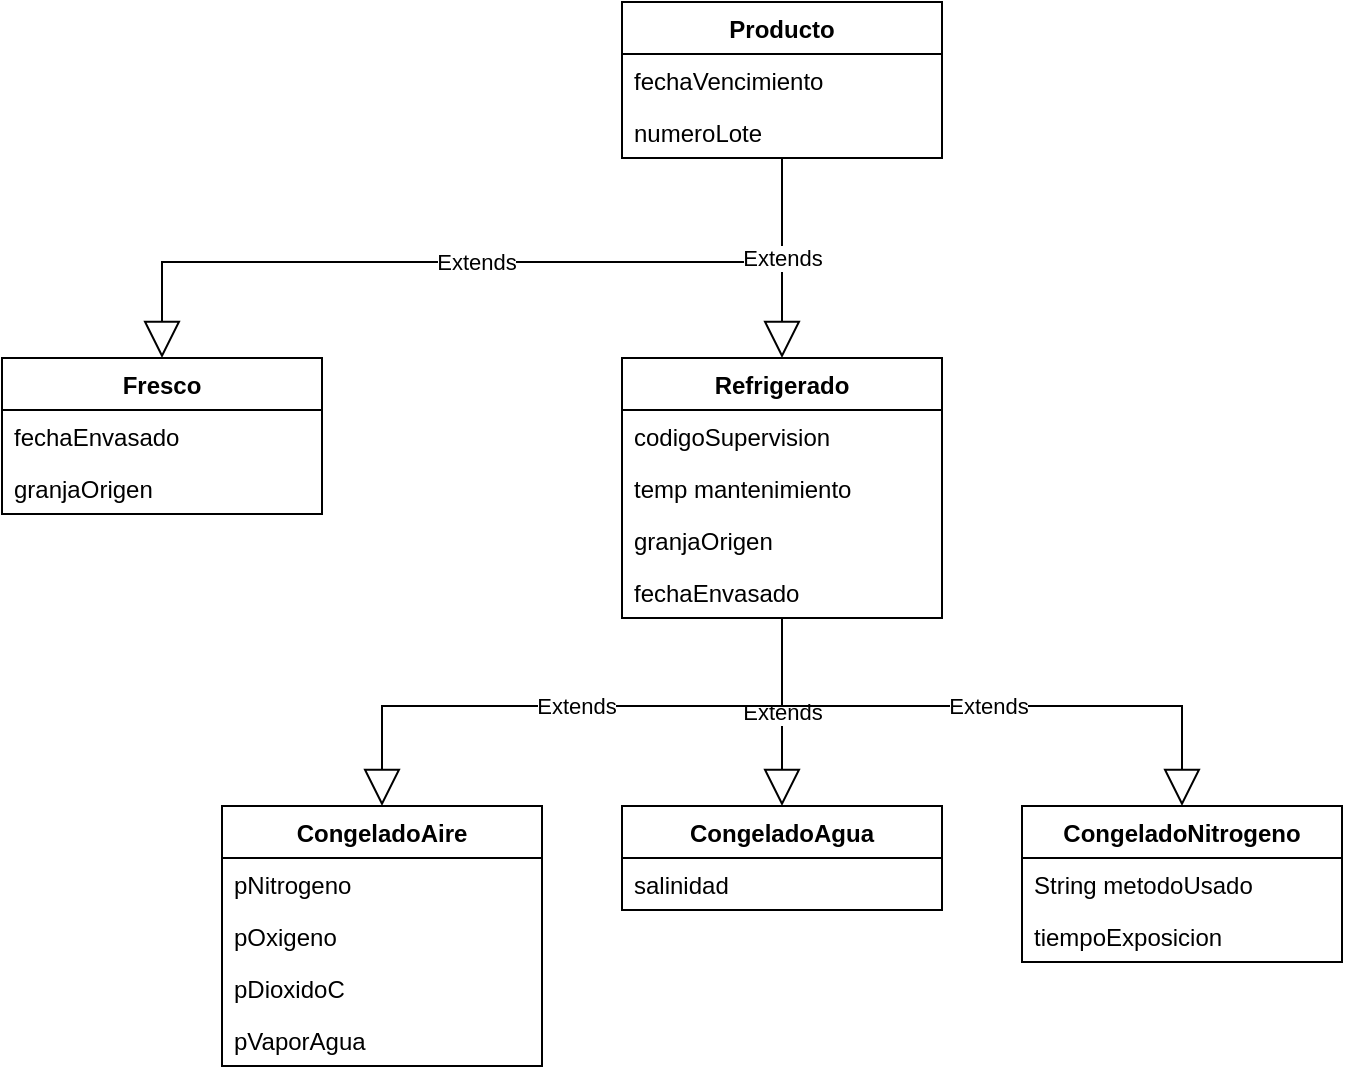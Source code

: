 <mxfile>
    <diagram name="Página-1" id="wnnZ8ylj3zv2nBsJPMc-">
        <mxGraphModel dx="821" dy="520" grid="1" gridSize="10" guides="1" tooltips="1" connect="1" arrows="1" fold="1" page="1" pageScale="1" pageWidth="827" pageHeight="583" math="0" shadow="0">
            <root>
                <mxCell id="0"/>
                <mxCell id="1" parent="0"/>
                <mxCell id="0XhNtXdoi66XtJiH6fM7-1" value="Producto" style="swimlane;fontStyle=1;align=center;verticalAlign=top;childLayout=stackLayout;horizontal=1;startSize=26;horizontalStack=0;resizeParent=1;resizeParentMax=0;resizeLast=0;collapsible=1;marginBottom=0;whiteSpace=wrap;html=1;" parent="1" vertex="1">
                    <mxGeometry x="370" y="10" width="160" height="78" as="geometry"/>
                </mxCell>
                <mxCell id="0XhNtXdoi66XtJiH6fM7-4" value="fechaVencimiento" style="text;strokeColor=none;fillColor=none;align=left;verticalAlign=top;spacingLeft=4;spacingRight=4;overflow=hidden;rotatable=0;points=[[0,0.5],[1,0.5]];portConstraint=eastwest;whiteSpace=wrap;html=1;" parent="0XhNtXdoi66XtJiH6fM7-1" vertex="1">
                    <mxGeometry y="26" width="160" height="26" as="geometry"/>
                </mxCell>
                <mxCell id="0XhNtXdoi66XtJiH6fM7-5" value="numeroLote" style="text;strokeColor=none;fillColor=none;align=left;verticalAlign=top;spacingLeft=4;spacingRight=4;overflow=hidden;rotatable=0;points=[[0,0.5],[1,0.5]];portConstraint=eastwest;whiteSpace=wrap;html=1;" parent="0XhNtXdoi66XtJiH6fM7-1" vertex="1">
                    <mxGeometry y="52" width="160" height="26" as="geometry"/>
                </mxCell>
                <mxCell id="0XhNtXdoi66XtJiH6fM7-7" value="Fresco" style="swimlane;fontStyle=1;align=center;verticalAlign=top;childLayout=stackLayout;horizontal=1;startSize=26;horizontalStack=0;resizeParent=1;resizeParentMax=0;resizeLast=0;collapsible=1;marginBottom=0;whiteSpace=wrap;html=1;" parent="1" vertex="1">
                    <mxGeometry x="60" y="188" width="160" height="78" as="geometry"/>
                </mxCell>
                <mxCell id="0XhNtXdoi66XtJiH6fM7-8" value="fechaEnvasado" style="text;strokeColor=none;fillColor=none;align=left;verticalAlign=top;spacingLeft=4;spacingRight=4;overflow=hidden;rotatable=0;points=[[0,0.5],[1,0.5]];portConstraint=eastwest;whiteSpace=wrap;html=1;" parent="0XhNtXdoi66XtJiH6fM7-7" vertex="1">
                    <mxGeometry y="26" width="160" height="26" as="geometry"/>
                </mxCell>
                <mxCell id="0XhNtXdoi66XtJiH6fM7-12" value="granjaOrigen" style="text;strokeColor=none;fillColor=none;align=left;verticalAlign=top;spacingLeft=4;spacingRight=4;overflow=hidden;rotatable=0;points=[[0,0.5],[1,0.5]];portConstraint=eastwest;whiteSpace=wrap;html=1;" parent="0XhNtXdoi66XtJiH6fM7-7" vertex="1">
                    <mxGeometry y="52" width="160" height="26" as="geometry"/>
                </mxCell>
                <mxCell id="0XhNtXdoi66XtJiH6fM7-13" value="Refrigerado" style="swimlane;fontStyle=1;align=center;verticalAlign=top;childLayout=stackLayout;horizontal=1;startSize=26;horizontalStack=0;resizeParent=1;resizeParentMax=0;resizeLast=0;collapsible=1;marginBottom=0;whiteSpace=wrap;html=1;" parent="1" vertex="1">
                    <mxGeometry x="370" y="188" width="160" height="130" as="geometry"/>
                </mxCell>
                <mxCell id="0XhNtXdoi66XtJiH6fM7-14" value="codigoSupervision" style="text;strokeColor=none;fillColor=none;align=left;verticalAlign=top;spacingLeft=4;spacingRight=4;overflow=hidden;rotatable=0;points=[[0,0.5],[1,0.5]];portConstraint=eastwest;whiteSpace=wrap;html=1;" parent="0XhNtXdoi66XtJiH6fM7-13" vertex="1">
                    <mxGeometry y="26" width="160" height="26" as="geometry"/>
                </mxCell>
                <mxCell id="0XhNtXdoi66XtJiH6fM7-17" value="temp mantenimiento" style="text;strokeColor=none;fillColor=none;align=left;verticalAlign=top;spacingLeft=4;spacingRight=4;overflow=hidden;rotatable=0;points=[[0,0.5],[1,0.5]];portConstraint=eastwest;whiteSpace=wrap;html=1;" parent="0XhNtXdoi66XtJiH6fM7-13" vertex="1">
                    <mxGeometry y="52" width="160" height="26" as="geometry"/>
                </mxCell>
                <mxCell id="0XhNtXdoi66XtJiH6fM7-48" value="granjaOrigen" style="text;strokeColor=none;fillColor=none;align=left;verticalAlign=top;spacingLeft=4;spacingRight=4;overflow=hidden;rotatable=0;points=[[0,0.5],[1,0.5]];portConstraint=eastwest;whiteSpace=wrap;html=1;" parent="0XhNtXdoi66XtJiH6fM7-13" vertex="1">
                    <mxGeometry y="78" width="160" height="26" as="geometry"/>
                </mxCell>
                <mxCell id="0XhNtXdoi66XtJiH6fM7-49" value="fechaEnvasado" style="text;strokeColor=none;fillColor=none;align=left;verticalAlign=top;spacingLeft=4;spacingRight=4;overflow=hidden;rotatable=0;points=[[0,0.5],[1,0.5]];portConstraint=eastwest;whiteSpace=wrap;html=1;" parent="0XhNtXdoi66XtJiH6fM7-13" vertex="1">
                    <mxGeometry y="104" width="160" height="26" as="geometry"/>
                </mxCell>
                <mxCell id="0XhNtXdoi66XtJiH6fM7-20" value="Extends" style="endArrow=block;endSize=16;endFill=0;html=1;rounded=0;entryX=0.5;entryY=0;entryDx=0;entryDy=0;" parent="1" source="0XhNtXdoi66XtJiH6fM7-5" target="0XhNtXdoi66XtJiH6fM7-7" edge="1">
                    <mxGeometry width="160" relative="1" as="geometry">
                        <mxPoint x="370" y="240" as="sourcePoint"/>
                        <mxPoint x="530" y="240" as="targetPoint"/>
                        <Array as="points">
                            <mxPoint x="450" y="140"/>
                            <mxPoint x="140" y="140"/>
                        </Array>
                    </mxGeometry>
                </mxCell>
                <mxCell id="0XhNtXdoi66XtJiH6fM7-21" value="Extends" style="endArrow=block;endSize=16;endFill=0;html=1;rounded=0;" parent="1" source="0XhNtXdoi66XtJiH6fM7-5" target="0XhNtXdoi66XtJiH6fM7-13" edge="1">
                    <mxGeometry width="160" relative="1" as="geometry">
                        <mxPoint x="500" y="240" as="sourcePoint"/>
                        <mxPoint x="530" y="240" as="targetPoint"/>
                    </mxGeometry>
                </mxCell>
                <mxCell id="0XhNtXdoi66XtJiH6fM7-28" value="CongeladoAire" style="swimlane;fontStyle=1;align=center;verticalAlign=top;childLayout=stackLayout;horizontal=1;startSize=26;horizontalStack=0;resizeParent=1;resizeParentMax=0;resizeLast=0;collapsible=1;marginBottom=0;whiteSpace=wrap;html=1;" parent="1" vertex="1">
                    <mxGeometry x="170" y="412" width="160" height="130" as="geometry">
                        <mxRectangle x="170" y="412" width="130" height="30" as="alternateBounds"/>
                    </mxGeometry>
                </mxCell>
                <mxCell id="0XhNtXdoi66XtJiH6fM7-40" value="&lt;div&gt;pNitrogeno&lt;/div&gt;" style="text;strokeColor=none;fillColor=none;align=left;verticalAlign=top;spacingLeft=4;spacingRight=4;overflow=hidden;rotatable=0;points=[[0,0.5],[1,0.5]];portConstraint=eastwest;whiteSpace=wrap;html=1;" parent="0XhNtXdoi66XtJiH6fM7-28" vertex="1">
                    <mxGeometry y="26" width="160" height="26" as="geometry"/>
                </mxCell>
                <mxCell id="0XhNtXdoi66XtJiH6fM7-41" value="pOxigeno" style="text;strokeColor=none;fillColor=none;align=left;verticalAlign=top;spacingLeft=4;spacingRight=4;overflow=hidden;rotatable=0;points=[[0,0.5],[1,0.5]];portConstraint=eastwest;whiteSpace=wrap;html=1;" parent="0XhNtXdoi66XtJiH6fM7-28" vertex="1">
                    <mxGeometry y="52" width="160" height="26" as="geometry"/>
                </mxCell>
                <mxCell id="0XhNtXdoi66XtJiH6fM7-42" value="pDioxidoC" style="text;strokeColor=none;fillColor=none;align=left;verticalAlign=top;spacingLeft=4;spacingRight=4;overflow=hidden;rotatable=0;points=[[0,0.5],[1,0.5]];portConstraint=eastwest;whiteSpace=wrap;html=1;" parent="0XhNtXdoi66XtJiH6fM7-28" vertex="1">
                    <mxGeometry y="78" width="160" height="26" as="geometry"/>
                </mxCell>
                <mxCell id="0XhNtXdoi66XtJiH6fM7-43" value="pVaporAgua" style="text;strokeColor=none;fillColor=none;align=left;verticalAlign=top;spacingLeft=4;spacingRight=4;overflow=hidden;rotatable=0;points=[[0,0.5],[1,0.5]];portConstraint=eastwest;whiteSpace=wrap;html=1;" parent="0XhNtXdoi66XtJiH6fM7-28" vertex="1">
                    <mxGeometry y="104" width="160" height="26" as="geometry"/>
                </mxCell>
                <mxCell id="0XhNtXdoi66XtJiH6fM7-32" value="CongeladoAgua" style="swimlane;fontStyle=1;align=center;verticalAlign=top;childLayout=stackLayout;horizontal=1;startSize=26;horizontalStack=0;resizeParent=1;resizeParentMax=0;resizeLast=0;collapsible=1;marginBottom=0;whiteSpace=wrap;html=1;" parent="1" vertex="1">
                    <mxGeometry x="370" y="412" width="160" height="52" as="geometry">
                        <mxRectangle x="370" y="412" width="130" height="30" as="alternateBounds"/>
                    </mxGeometry>
                </mxCell>
                <mxCell id="0XhNtXdoi66XtJiH6fM7-33" value="salinidad" style="text;strokeColor=none;fillColor=none;align=left;verticalAlign=top;spacingLeft=4;spacingRight=4;overflow=hidden;rotatable=0;points=[[0,0.5],[1,0.5]];portConstraint=eastwest;whiteSpace=wrap;html=1;" parent="0XhNtXdoi66XtJiH6fM7-32" vertex="1">
                    <mxGeometry y="26" width="160" height="26" as="geometry"/>
                </mxCell>
                <mxCell id="0XhNtXdoi66XtJiH6fM7-36" value="CongeladoNitrogeno" style="swimlane;fontStyle=1;align=center;verticalAlign=top;childLayout=stackLayout;horizontal=1;startSize=26;horizontalStack=0;resizeParent=1;resizeParentMax=0;resizeLast=0;collapsible=1;marginBottom=0;whiteSpace=wrap;html=1;" parent="1" vertex="1">
                    <mxGeometry x="570" y="412" width="160" height="78" as="geometry"/>
                </mxCell>
                <mxCell id="0XhNtXdoi66XtJiH6fM7-37" value="String metodoUsado" style="text;strokeColor=none;fillColor=none;align=left;verticalAlign=top;spacingLeft=4;spacingRight=4;overflow=hidden;rotatable=0;points=[[0,0.5],[1,0.5]];portConstraint=eastwest;whiteSpace=wrap;html=1;" parent="0XhNtXdoi66XtJiH6fM7-36" vertex="1">
                    <mxGeometry y="26" width="160" height="26" as="geometry"/>
                </mxCell>
                <mxCell id="0XhNtXdoi66XtJiH6fM7-39" value="tiempoExposicion" style="text;strokeColor=none;fillColor=none;align=left;verticalAlign=top;spacingLeft=4;spacingRight=4;overflow=hidden;rotatable=0;points=[[0,0.5],[1,0.5]];portConstraint=eastwest;whiteSpace=wrap;html=1;" parent="0XhNtXdoi66XtJiH6fM7-36" vertex="1">
                    <mxGeometry y="52" width="160" height="26" as="geometry"/>
                </mxCell>
                <mxCell id="0XhNtXdoi66XtJiH6fM7-45" value="Extends" style="endArrow=block;endSize=16;endFill=0;html=1;rounded=0;entryX=0.5;entryY=0;entryDx=0;entryDy=0;" parent="1" source="0XhNtXdoi66XtJiH6fM7-49" target="0XhNtXdoi66XtJiH6fM7-32" edge="1">
                    <mxGeometry width="160" relative="1" as="geometry">
                        <mxPoint x="410" y="330" as="sourcePoint"/>
                        <mxPoint x="520" y="302" as="targetPoint"/>
                    </mxGeometry>
                </mxCell>
                <mxCell id="0XhNtXdoi66XtJiH6fM7-46" value="Extends" style="endArrow=block;endSize=16;endFill=0;html=1;rounded=0;" parent="1" source="0XhNtXdoi66XtJiH6fM7-49" target="0XhNtXdoi66XtJiH6fM7-28" edge="1">
                    <mxGeometry width="160" relative="1" as="geometry">
                        <mxPoint x="450" y="280" as="sourcePoint"/>
                        <mxPoint x="460" y="412" as="targetPoint"/>
                        <Array as="points">
                            <mxPoint x="450" y="362"/>
                            <mxPoint x="350" y="362"/>
                            <mxPoint x="250" y="362"/>
                        </Array>
                    </mxGeometry>
                </mxCell>
                <mxCell id="0XhNtXdoi66XtJiH6fM7-47" value="Extends" style="endArrow=block;endSize=16;endFill=0;html=1;rounded=0;" parent="1" source="0XhNtXdoi66XtJiH6fM7-49" target="0XhNtXdoi66XtJiH6fM7-36" edge="1">
                    <mxGeometry x="-0.002" width="160" relative="1" as="geometry">
                        <mxPoint x="490" y="330" as="sourcePoint"/>
                        <mxPoint x="470" y="422" as="targetPoint"/>
                        <Array as="points">
                            <mxPoint x="450" y="362"/>
                            <mxPoint x="550" y="362"/>
                            <mxPoint x="650" y="362"/>
                        </Array>
                        <mxPoint as="offset"/>
                    </mxGeometry>
                </mxCell>
            </root>
        </mxGraphModel>
    </diagram>
</mxfile>